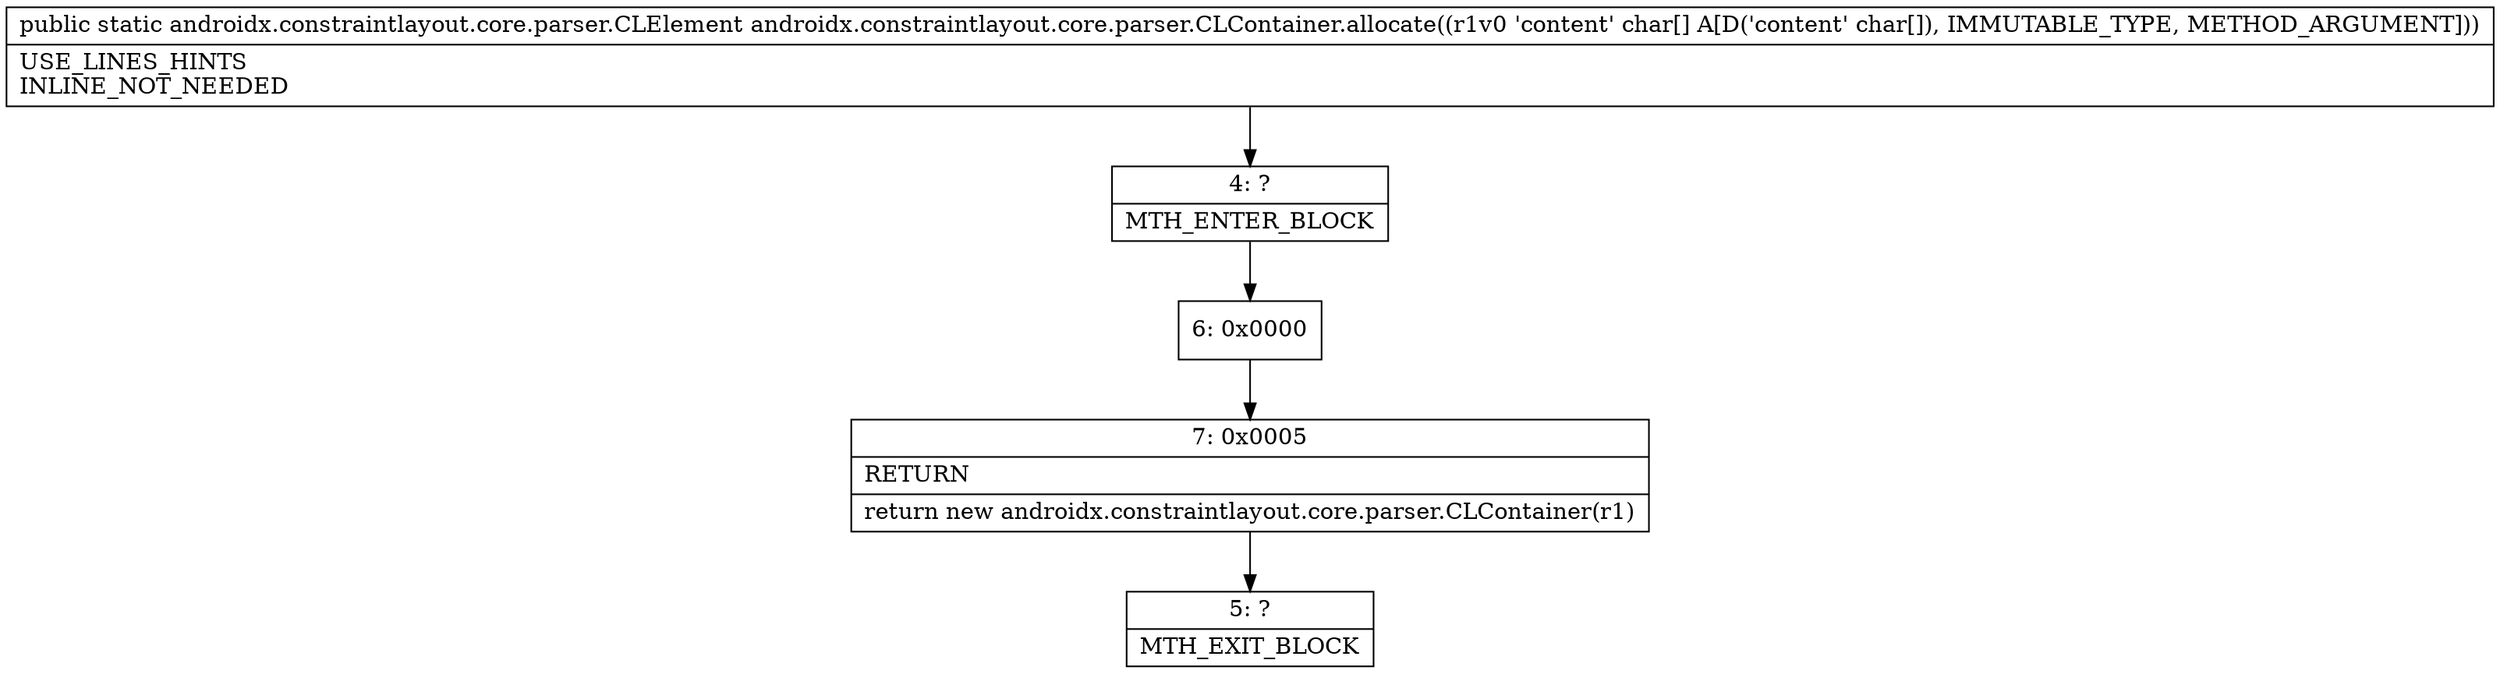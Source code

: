 digraph "CFG forandroidx.constraintlayout.core.parser.CLContainer.allocate([C)Landroidx\/constraintlayout\/core\/parser\/CLElement;" {
Node_4 [shape=record,label="{4\:\ ?|MTH_ENTER_BLOCK\l}"];
Node_6 [shape=record,label="{6\:\ 0x0000}"];
Node_7 [shape=record,label="{7\:\ 0x0005|RETURN\l|return new androidx.constraintlayout.core.parser.CLContainer(r1)\l}"];
Node_5 [shape=record,label="{5\:\ ?|MTH_EXIT_BLOCK\l}"];
MethodNode[shape=record,label="{public static androidx.constraintlayout.core.parser.CLElement androidx.constraintlayout.core.parser.CLContainer.allocate((r1v0 'content' char[] A[D('content' char[]), IMMUTABLE_TYPE, METHOD_ARGUMENT]))  | USE_LINES_HINTS\lINLINE_NOT_NEEDED\l}"];
MethodNode -> Node_4;Node_4 -> Node_6;
Node_6 -> Node_7;
Node_7 -> Node_5;
}

